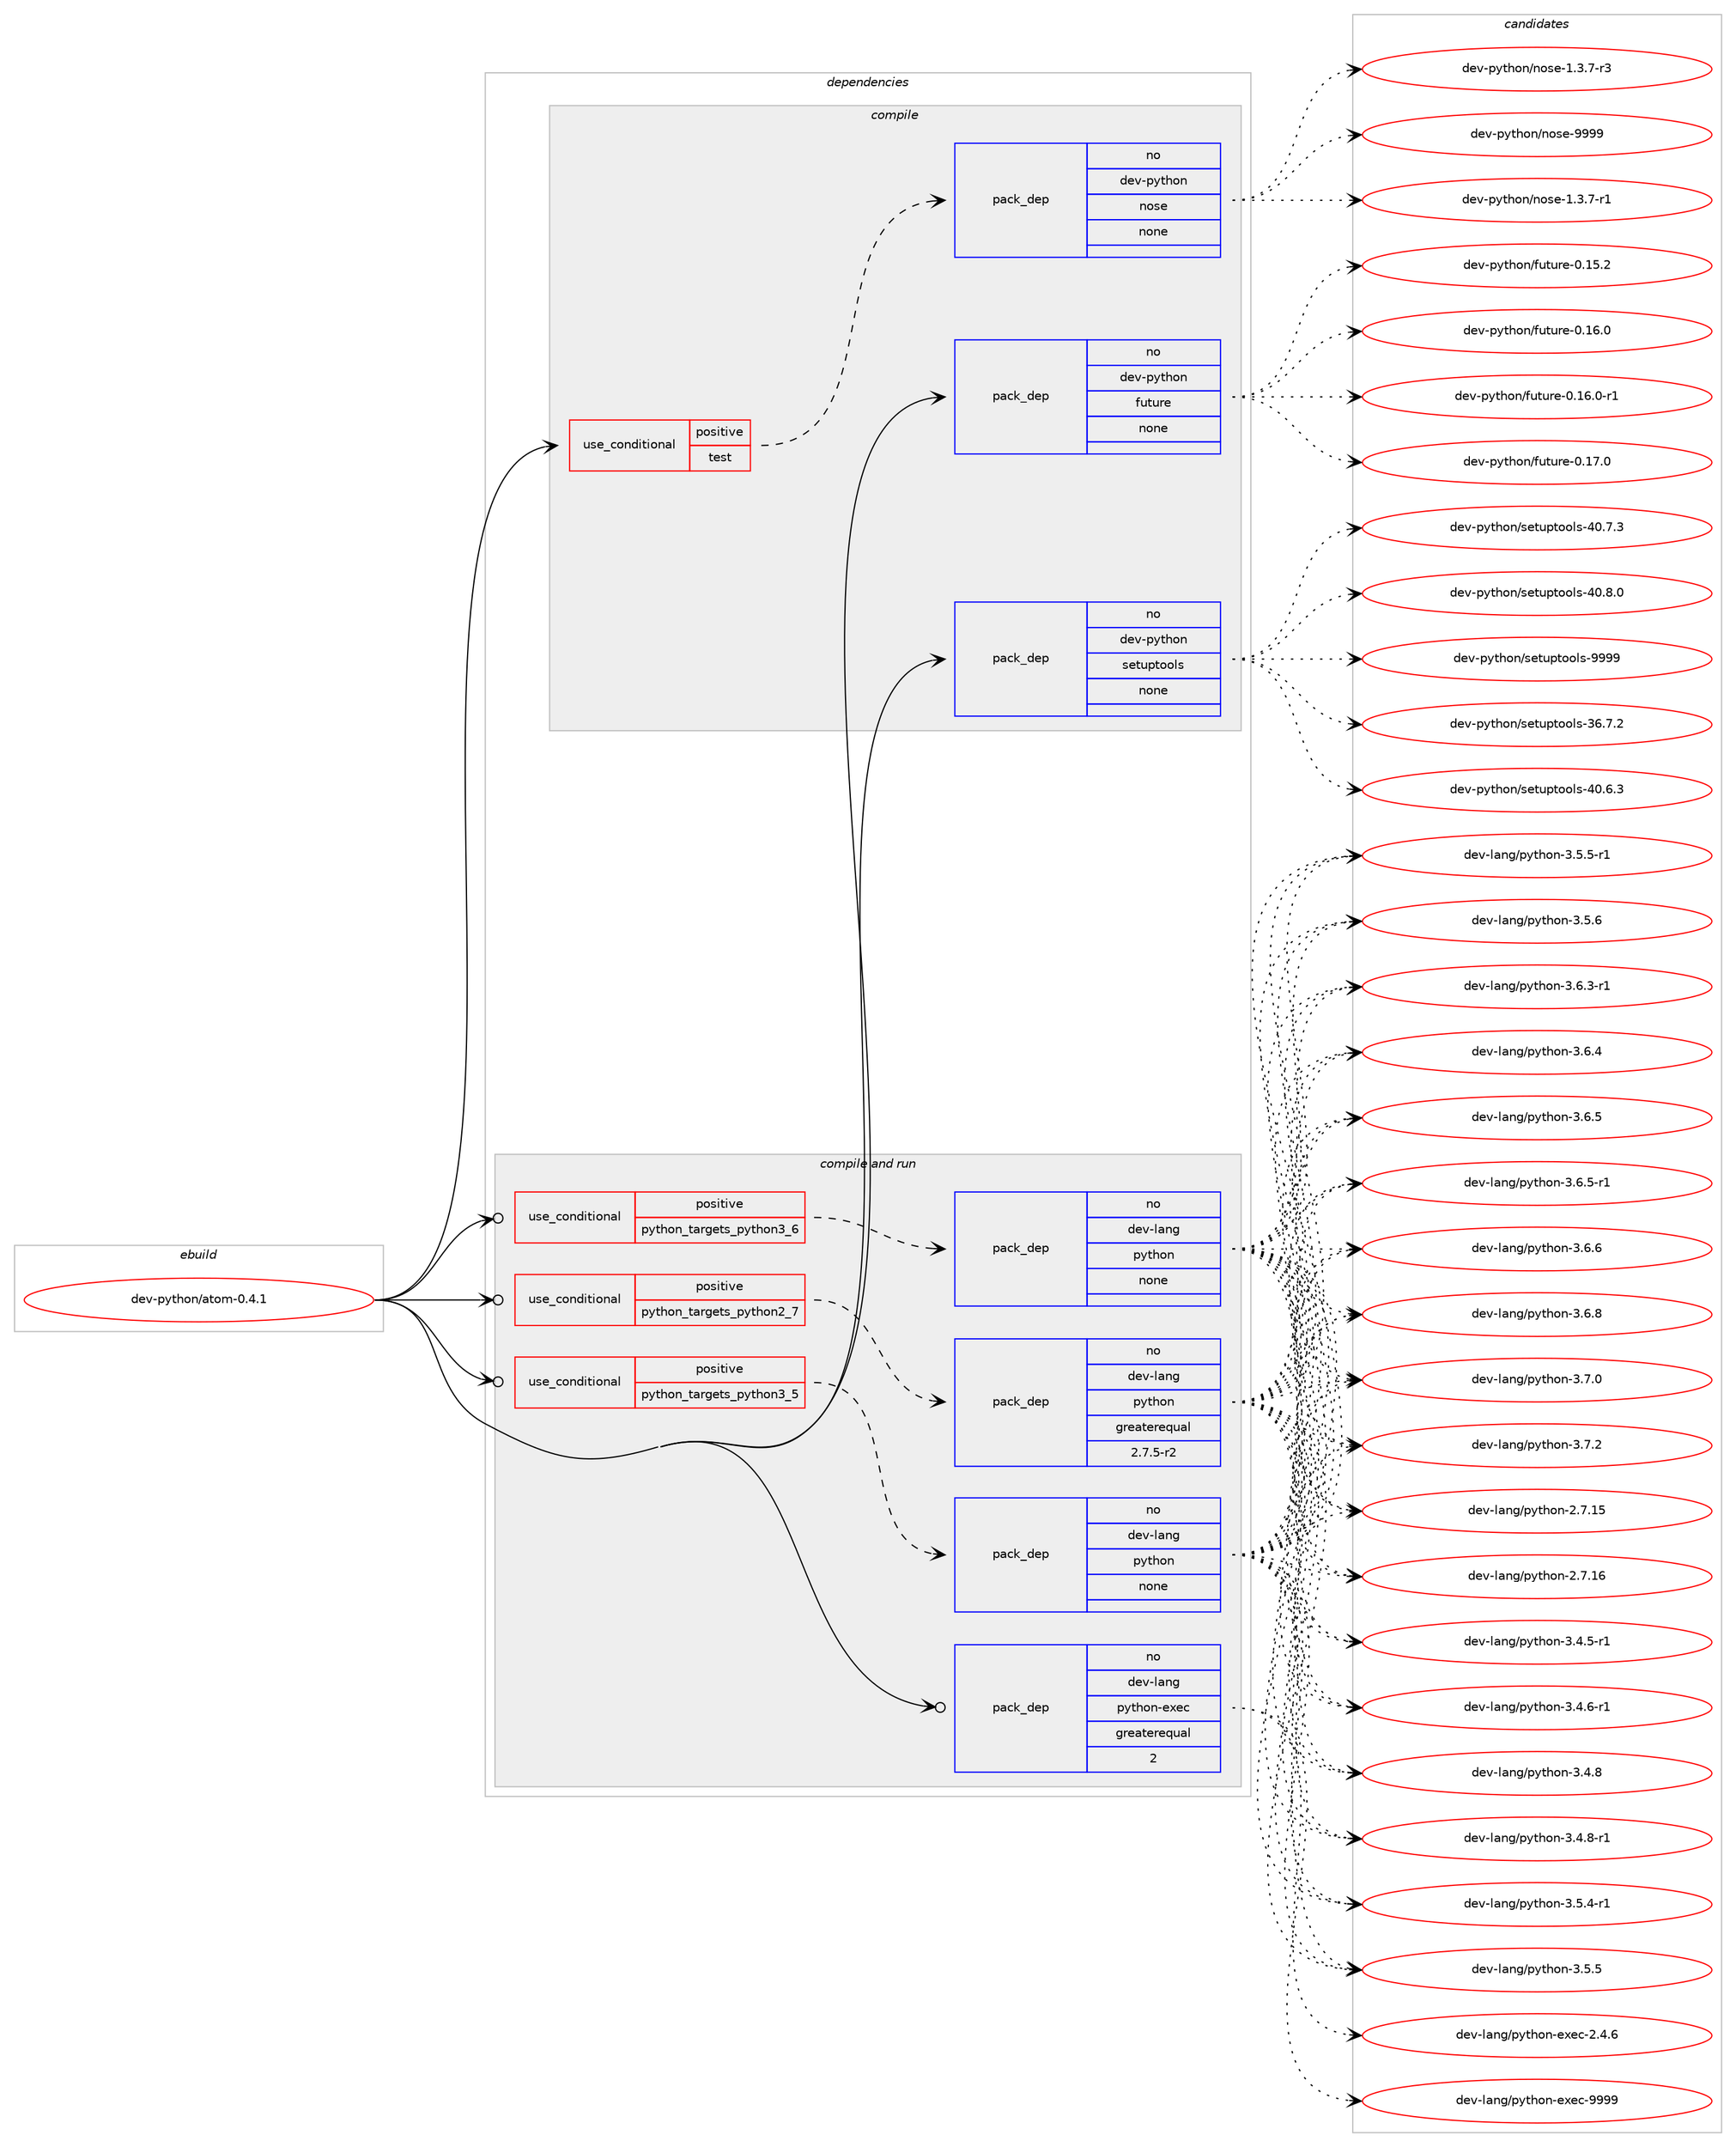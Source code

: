 digraph prolog {

# *************
# Graph options
# *************

newrank=true;
concentrate=true;
compound=true;
graph [rankdir=LR,fontname=Helvetica,fontsize=10,ranksep=1.5];#, ranksep=2.5, nodesep=0.2];
edge  [arrowhead=vee];
node  [fontname=Helvetica,fontsize=10];

# **********
# The ebuild
# **********

subgraph cluster_leftcol {
color=gray;
rank=same;
label=<<i>ebuild</i>>;
id [label="dev-python/atom-0.4.1", color=red, width=4, href="../dev-python/atom-0.4.1.svg"];
}

# ****************
# The dependencies
# ****************

subgraph cluster_midcol {
color=gray;
label=<<i>dependencies</i>>;
subgraph cluster_compile {
fillcolor="#eeeeee";
style=filled;
label=<<i>compile</i>>;
subgraph cond371150 {
dependency1399449 [label=<<TABLE BORDER="0" CELLBORDER="1" CELLSPACING="0" CELLPADDING="4"><TR><TD ROWSPAN="3" CELLPADDING="10">use_conditional</TD></TR><TR><TD>positive</TD></TR><TR><TD>test</TD></TR></TABLE>>, shape=none, color=red];
subgraph pack1005074 {
dependency1399450 [label=<<TABLE BORDER="0" CELLBORDER="1" CELLSPACING="0" CELLPADDING="4" WIDTH="220"><TR><TD ROWSPAN="6" CELLPADDING="30">pack_dep</TD></TR><TR><TD WIDTH="110">no</TD></TR><TR><TD>dev-python</TD></TR><TR><TD>nose</TD></TR><TR><TD>none</TD></TR><TR><TD></TD></TR></TABLE>>, shape=none, color=blue];
}
dependency1399449:e -> dependency1399450:w [weight=20,style="dashed",arrowhead="vee"];
}
id:e -> dependency1399449:w [weight=20,style="solid",arrowhead="vee"];
subgraph pack1005075 {
dependency1399451 [label=<<TABLE BORDER="0" CELLBORDER="1" CELLSPACING="0" CELLPADDING="4" WIDTH="220"><TR><TD ROWSPAN="6" CELLPADDING="30">pack_dep</TD></TR><TR><TD WIDTH="110">no</TD></TR><TR><TD>dev-python</TD></TR><TR><TD>future</TD></TR><TR><TD>none</TD></TR><TR><TD></TD></TR></TABLE>>, shape=none, color=blue];
}
id:e -> dependency1399451:w [weight=20,style="solid",arrowhead="vee"];
subgraph pack1005076 {
dependency1399452 [label=<<TABLE BORDER="0" CELLBORDER="1" CELLSPACING="0" CELLPADDING="4" WIDTH="220"><TR><TD ROWSPAN="6" CELLPADDING="30">pack_dep</TD></TR><TR><TD WIDTH="110">no</TD></TR><TR><TD>dev-python</TD></TR><TR><TD>setuptools</TD></TR><TR><TD>none</TD></TR><TR><TD></TD></TR></TABLE>>, shape=none, color=blue];
}
id:e -> dependency1399452:w [weight=20,style="solid",arrowhead="vee"];
}
subgraph cluster_compileandrun {
fillcolor="#eeeeee";
style=filled;
label=<<i>compile and run</i>>;
subgraph cond371151 {
dependency1399453 [label=<<TABLE BORDER="0" CELLBORDER="1" CELLSPACING="0" CELLPADDING="4"><TR><TD ROWSPAN="3" CELLPADDING="10">use_conditional</TD></TR><TR><TD>positive</TD></TR><TR><TD>python_targets_python2_7</TD></TR></TABLE>>, shape=none, color=red];
subgraph pack1005077 {
dependency1399454 [label=<<TABLE BORDER="0" CELLBORDER="1" CELLSPACING="0" CELLPADDING="4" WIDTH="220"><TR><TD ROWSPAN="6" CELLPADDING="30">pack_dep</TD></TR><TR><TD WIDTH="110">no</TD></TR><TR><TD>dev-lang</TD></TR><TR><TD>python</TD></TR><TR><TD>greaterequal</TD></TR><TR><TD>2.7.5-r2</TD></TR></TABLE>>, shape=none, color=blue];
}
dependency1399453:e -> dependency1399454:w [weight=20,style="dashed",arrowhead="vee"];
}
id:e -> dependency1399453:w [weight=20,style="solid",arrowhead="odotvee"];
subgraph cond371152 {
dependency1399455 [label=<<TABLE BORDER="0" CELLBORDER="1" CELLSPACING="0" CELLPADDING="4"><TR><TD ROWSPAN="3" CELLPADDING="10">use_conditional</TD></TR><TR><TD>positive</TD></TR><TR><TD>python_targets_python3_5</TD></TR></TABLE>>, shape=none, color=red];
subgraph pack1005078 {
dependency1399456 [label=<<TABLE BORDER="0" CELLBORDER="1" CELLSPACING="0" CELLPADDING="4" WIDTH="220"><TR><TD ROWSPAN="6" CELLPADDING="30">pack_dep</TD></TR><TR><TD WIDTH="110">no</TD></TR><TR><TD>dev-lang</TD></TR><TR><TD>python</TD></TR><TR><TD>none</TD></TR><TR><TD></TD></TR></TABLE>>, shape=none, color=blue];
}
dependency1399455:e -> dependency1399456:w [weight=20,style="dashed",arrowhead="vee"];
}
id:e -> dependency1399455:w [weight=20,style="solid",arrowhead="odotvee"];
subgraph cond371153 {
dependency1399457 [label=<<TABLE BORDER="0" CELLBORDER="1" CELLSPACING="0" CELLPADDING="4"><TR><TD ROWSPAN="3" CELLPADDING="10">use_conditional</TD></TR><TR><TD>positive</TD></TR><TR><TD>python_targets_python3_6</TD></TR></TABLE>>, shape=none, color=red];
subgraph pack1005079 {
dependency1399458 [label=<<TABLE BORDER="0" CELLBORDER="1" CELLSPACING="0" CELLPADDING="4" WIDTH="220"><TR><TD ROWSPAN="6" CELLPADDING="30">pack_dep</TD></TR><TR><TD WIDTH="110">no</TD></TR><TR><TD>dev-lang</TD></TR><TR><TD>python</TD></TR><TR><TD>none</TD></TR><TR><TD></TD></TR></TABLE>>, shape=none, color=blue];
}
dependency1399457:e -> dependency1399458:w [weight=20,style="dashed",arrowhead="vee"];
}
id:e -> dependency1399457:w [weight=20,style="solid",arrowhead="odotvee"];
subgraph pack1005080 {
dependency1399459 [label=<<TABLE BORDER="0" CELLBORDER="1" CELLSPACING="0" CELLPADDING="4" WIDTH="220"><TR><TD ROWSPAN="6" CELLPADDING="30">pack_dep</TD></TR><TR><TD WIDTH="110">no</TD></TR><TR><TD>dev-lang</TD></TR><TR><TD>python-exec</TD></TR><TR><TD>greaterequal</TD></TR><TR><TD>2</TD></TR></TABLE>>, shape=none, color=blue];
}
id:e -> dependency1399459:w [weight=20,style="solid",arrowhead="odotvee"];
}
subgraph cluster_run {
fillcolor="#eeeeee";
style=filled;
label=<<i>run</i>>;
}
}

# **************
# The candidates
# **************

subgraph cluster_choices {
rank=same;
color=gray;
label=<<i>candidates</i>>;

subgraph choice1005074 {
color=black;
nodesep=1;
choice10010111845112121116104111110471101111151014549465146554511449 [label="dev-python/nose-1.3.7-r1", color=red, width=4,href="../dev-python/nose-1.3.7-r1.svg"];
choice10010111845112121116104111110471101111151014549465146554511451 [label="dev-python/nose-1.3.7-r3", color=red, width=4,href="../dev-python/nose-1.3.7-r3.svg"];
choice10010111845112121116104111110471101111151014557575757 [label="dev-python/nose-9999", color=red, width=4,href="../dev-python/nose-9999.svg"];
dependency1399450:e -> choice10010111845112121116104111110471101111151014549465146554511449:w [style=dotted,weight="100"];
dependency1399450:e -> choice10010111845112121116104111110471101111151014549465146554511451:w [style=dotted,weight="100"];
dependency1399450:e -> choice10010111845112121116104111110471101111151014557575757:w [style=dotted,weight="100"];
}
subgraph choice1005075 {
color=black;
nodesep=1;
choice100101118451121211161041111104710211711611711410145484649534650 [label="dev-python/future-0.15.2", color=red, width=4,href="../dev-python/future-0.15.2.svg"];
choice100101118451121211161041111104710211711611711410145484649544648 [label="dev-python/future-0.16.0", color=red, width=4,href="../dev-python/future-0.16.0.svg"];
choice1001011184511212111610411111047102117116117114101454846495446484511449 [label="dev-python/future-0.16.0-r1", color=red, width=4,href="../dev-python/future-0.16.0-r1.svg"];
choice100101118451121211161041111104710211711611711410145484649554648 [label="dev-python/future-0.17.0", color=red, width=4,href="../dev-python/future-0.17.0.svg"];
dependency1399451:e -> choice100101118451121211161041111104710211711611711410145484649534650:w [style=dotted,weight="100"];
dependency1399451:e -> choice100101118451121211161041111104710211711611711410145484649544648:w [style=dotted,weight="100"];
dependency1399451:e -> choice1001011184511212111610411111047102117116117114101454846495446484511449:w [style=dotted,weight="100"];
dependency1399451:e -> choice100101118451121211161041111104710211711611711410145484649554648:w [style=dotted,weight="100"];
}
subgraph choice1005076 {
color=black;
nodesep=1;
choice100101118451121211161041111104711510111611711211611111110811545515446554650 [label="dev-python/setuptools-36.7.2", color=red, width=4,href="../dev-python/setuptools-36.7.2.svg"];
choice100101118451121211161041111104711510111611711211611111110811545524846544651 [label="dev-python/setuptools-40.6.3", color=red, width=4,href="../dev-python/setuptools-40.6.3.svg"];
choice100101118451121211161041111104711510111611711211611111110811545524846554651 [label="dev-python/setuptools-40.7.3", color=red, width=4,href="../dev-python/setuptools-40.7.3.svg"];
choice100101118451121211161041111104711510111611711211611111110811545524846564648 [label="dev-python/setuptools-40.8.0", color=red, width=4,href="../dev-python/setuptools-40.8.0.svg"];
choice10010111845112121116104111110471151011161171121161111111081154557575757 [label="dev-python/setuptools-9999", color=red, width=4,href="../dev-python/setuptools-9999.svg"];
dependency1399452:e -> choice100101118451121211161041111104711510111611711211611111110811545515446554650:w [style=dotted,weight="100"];
dependency1399452:e -> choice100101118451121211161041111104711510111611711211611111110811545524846544651:w [style=dotted,weight="100"];
dependency1399452:e -> choice100101118451121211161041111104711510111611711211611111110811545524846554651:w [style=dotted,weight="100"];
dependency1399452:e -> choice100101118451121211161041111104711510111611711211611111110811545524846564648:w [style=dotted,weight="100"];
dependency1399452:e -> choice10010111845112121116104111110471151011161171121161111111081154557575757:w [style=dotted,weight="100"];
}
subgraph choice1005077 {
color=black;
nodesep=1;
choice10010111845108971101034711212111610411111045504655464953 [label="dev-lang/python-2.7.15", color=red, width=4,href="../dev-lang/python-2.7.15.svg"];
choice10010111845108971101034711212111610411111045504655464954 [label="dev-lang/python-2.7.16", color=red, width=4,href="../dev-lang/python-2.7.16.svg"];
choice1001011184510897110103471121211161041111104551465246534511449 [label="dev-lang/python-3.4.5-r1", color=red, width=4,href="../dev-lang/python-3.4.5-r1.svg"];
choice1001011184510897110103471121211161041111104551465246544511449 [label="dev-lang/python-3.4.6-r1", color=red, width=4,href="../dev-lang/python-3.4.6-r1.svg"];
choice100101118451089711010347112121116104111110455146524656 [label="dev-lang/python-3.4.8", color=red, width=4,href="../dev-lang/python-3.4.8.svg"];
choice1001011184510897110103471121211161041111104551465246564511449 [label="dev-lang/python-3.4.8-r1", color=red, width=4,href="../dev-lang/python-3.4.8-r1.svg"];
choice1001011184510897110103471121211161041111104551465346524511449 [label="dev-lang/python-3.5.4-r1", color=red, width=4,href="../dev-lang/python-3.5.4-r1.svg"];
choice100101118451089711010347112121116104111110455146534653 [label="dev-lang/python-3.5.5", color=red, width=4,href="../dev-lang/python-3.5.5.svg"];
choice1001011184510897110103471121211161041111104551465346534511449 [label="dev-lang/python-3.5.5-r1", color=red, width=4,href="../dev-lang/python-3.5.5-r1.svg"];
choice100101118451089711010347112121116104111110455146534654 [label="dev-lang/python-3.5.6", color=red, width=4,href="../dev-lang/python-3.5.6.svg"];
choice1001011184510897110103471121211161041111104551465446514511449 [label="dev-lang/python-3.6.3-r1", color=red, width=4,href="../dev-lang/python-3.6.3-r1.svg"];
choice100101118451089711010347112121116104111110455146544652 [label="dev-lang/python-3.6.4", color=red, width=4,href="../dev-lang/python-3.6.4.svg"];
choice100101118451089711010347112121116104111110455146544653 [label="dev-lang/python-3.6.5", color=red, width=4,href="../dev-lang/python-3.6.5.svg"];
choice1001011184510897110103471121211161041111104551465446534511449 [label="dev-lang/python-3.6.5-r1", color=red, width=4,href="../dev-lang/python-3.6.5-r1.svg"];
choice100101118451089711010347112121116104111110455146544654 [label="dev-lang/python-3.6.6", color=red, width=4,href="../dev-lang/python-3.6.6.svg"];
choice100101118451089711010347112121116104111110455146544656 [label="dev-lang/python-3.6.8", color=red, width=4,href="../dev-lang/python-3.6.8.svg"];
choice100101118451089711010347112121116104111110455146554648 [label="dev-lang/python-3.7.0", color=red, width=4,href="../dev-lang/python-3.7.0.svg"];
choice100101118451089711010347112121116104111110455146554650 [label="dev-lang/python-3.7.2", color=red, width=4,href="../dev-lang/python-3.7.2.svg"];
dependency1399454:e -> choice10010111845108971101034711212111610411111045504655464953:w [style=dotted,weight="100"];
dependency1399454:e -> choice10010111845108971101034711212111610411111045504655464954:w [style=dotted,weight="100"];
dependency1399454:e -> choice1001011184510897110103471121211161041111104551465246534511449:w [style=dotted,weight="100"];
dependency1399454:e -> choice1001011184510897110103471121211161041111104551465246544511449:w [style=dotted,weight="100"];
dependency1399454:e -> choice100101118451089711010347112121116104111110455146524656:w [style=dotted,weight="100"];
dependency1399454:e -> choice1001011184510897110103471121211161041111104551465246564511449:w [style=dotted,weight="100"];
dependency1399454:e -> choice1001011184510897110103471121211161041111104551465346524511449:w [style=dotted,weight="100"];
dependency1399454:e -> choice100101118451089711010347112121116104111110455146534653:w [style=dotted,weight="100"];
dependency1399454:e -> choice1001011184510897110103471121211161041111104551465346534511449:w [style=dotted,weight="100"];
dependency1399454:e -> choice100101118451089711010347112121116104111110455146534654:w [style=dotted,weight="100"];
dependency1399454:e -> choice1001011184510897110103471121211161041111104551465446514511449:w [style=dotted,weight="100"];
dependency1399454:e -> choice100101118451089711010347112121116104111110455146544652:w [style=dotted,weight="100"];
dependency1399454:e -> choice100101118451089711010347112121116104111110455146544653:w [style=dotted,weight="100"];
dependency1399454:e -> choice1001011184510897110103471121211161041111104551465446534511449:w [style=dotted,weight="100"];
dependency1399454:e -> choice100101118451089711010347112121116104111110455146544654:w [style=dotted,weight="100"];
dependency1399454:e -> choice100101118451089711010347112121116104111110455146544656:w [style=dotted,weight="100"];
dependency1399454:e -> choice100101118451089711010347112121116104111110455146554648:w [style=dotted,weight="100"];
dependency1399454:e -> choice100101118451089711010347112121116104111110455146554650:w [style=dotted,weight="100"];
}
subgraph choice1005078 {
color=black;
nodesep=1;
choice10010111845108971101034711212111610411111045504655464953 [label="dev-lang/python-2.7.15", color=red, width=4,href="../dev-lang/python-2.7.15.svg"];
choice10010111845108971101034711212111610411111045504655464954 [label="dev-lang/python-2.7.16", color=red, width=4,href="../dev-lang/python-2.7.16.svg"];
choice1001011184510897110103471121211161041111104551465246534511449 [label="dev-lang/python-3.4.5-r1", color=red, width=4,href="../dev-lang/python-3.4.5-r1.svg"];
choice1001011184510897110103471121211161041111104551465246544511449 [label="dev-lang/python-3.4.6-r1", color=red, width=4,href="../dev-lang/python-3.4.6-r1.svg"];
choice100101118451089711010347112121116104111110455146524656 [label="dev-lang/python-3.4.8", color=red, width=4,href="../dev-lang/python-3.4.8.svg"];
choice1001011184510897110103471121211161041111104551465246564511449 [label="dev-lang/python-3.4.8-r1", color=red, width=4,href="../dev-lang/python-3.4.8-r1.svg"];
choice1001011184510897110103471121211161041111104551465346524511449 [label="dev-lang/python-3.5.4-r1", color=red, width=4,href="../dev-lang/python-3.5.4-r1.svg"];
choice100101118451089711010347112121116104111110455146534653 [label="dev-lang/python-3.5.5", color=red, width=4,href="../dev-lang/python-3.5.5.svg"];
choice1001011184510897110103471121211161041111104551465346534511449 [label="dev-lang/python-3.5.5-r1", color=red, width=4,href="../dev-lang/python-3.5.5-r1.svg"];
choice100101118451089711010347112121116104111110455146534654 [label="dev-lang/python-3.5.6", color=red, width=4,href="../dev-lang/python-3.5.6.svg"];
choice1001011184510897110103471121211161041111104551465446514511449 [label="dev-lang/python-3.6.3-r1", color=red, width=4,href="../dev-lang/python-3.6.3-r1.svg"];
choice100101118451089711010347112121116104111110455146544652 [label="dev-lang/python-3.6.4", color=red, width=4,href="../dev-lang/python-3.6.4.svg"];
choice100101118451089711010347112121116104111110455146544653 [label="dev-lang/python-3.6.5", color=red, width=4,href="../dev-lang/python-3.6.5.svg"];
choice1001011184510897110103471121211161041111104551465446534511449 [label="dev-lang/python-3.6.5-r1", color=red, width=4,href="../dev-lang/python-3.6.5-r1.svg"];
choice100101118451089711010347112121116104111110455146544654 [label="dev-lang/python-3.6.6", color=red, width=4,href="../dev-lang/python-3.6.6.svg"];
choice100101118451089711010347112121116104111110455146544656 [label="dev-lang/python-3.6.8", color=red, width=4,href="../dev-lang/python-3.6.8.svg"];
choice100101118451089711010347112121116104111110455146554648 [label="dev-lang/python-3.7.0", color=red, width=4,href="../dev-lang/python-3.7.0.svg"];
choice100101118451089711010347112121116104111110455146554650 [label="dev-lang/python-3.7.2", color=red, width=4,href="../dev-lang/python-3.7.2.svg"];
dependency1399456:e -> choice10010111845108971101034711212111610411111045504655464953:w [style=dotted,weight="100"];
dependency1399456:e -> choice10010111845108971101034711212111610411111045504655464954:w [style=dotted,weight="100"];
dependency1399456:e -> choice1001011184510897110103471121211161041111104551465246534511449:w [style=dotted,weight="100"];
dependency1399456:e -> choice1001011184510897110103471121211161041111104551465246544511449:w [style=dotted,weight="100"];
dependency1399456:e -> choice100101118451089711010347112121116104111110455146524656:w [style=dotted,weight="100"];
dependency1399456:e -> choice1001011184510897110103471121211161041111104551465246564511449:w [style=dotted,weight="100"];
dependency1399456:e -> choice1001011184510897110103471121211161041111104551465346524511449:w [style=dotted,weight="100"];
dependency1399456:e -> choice100101118451089711010347112121116104111110455146534653:w [style=dotted,weight="100"];
dependency1399456:e -> choice1001011184510897110103471121211161041111104551465346534511449:w [style=dotted,weight="100"];
dependency1399456:e -> choice100101118451089711010347112121116104111110455146534654:w [style=dotted,weight="100"];
dependency1399456:e -> choice1001011184510897110103471121211161041111104551465446514511449:w [style=dotted,weight="100"];
dependency1399456:e -> choice100101118451089711010347112121116104111110455146544652:w [style=dotted,weight="100"];
dependency1399456:e -> choice100101118451089711010347112121116104111110455146544653:w [style=dotted,weight="100"];
dependency1399456:e -> choice1001011184510897110103471121211161041111104551465446534511449:w [style=dotted,weight="100"];
dependency1399456:e -> choice100101118451089711010347112121116104111110455146544654:w [style=dotted,weight="100"];
dependency1399456:e -> choice100101118451089711010347112121116104111110455146544656:w [style=dotted,weight="100"];
dependency1399456:e -> choice100101118451089711010347112121116104111110455146554648:w [style=dotted,weight="100"];
dependency1399456:e -> choice100101118451089711010347112121116104111110455146554650:w [style=dotted,weight="100"];
}
subgraph choice1005079 {
color=black;
nodesep=1;
choice10010111845108971101034711212111610411111045504655464953 [label="dev-lang/python-2.7.15", color=red, width=4,href="../dev-lang/python-2.7.15.svg"];
choice10010111845108971101034711212111610411111045504655464954 [label="dev-lang/python-2.7.16", color=red, width=4,href="../dev-lang/python-2.7.16.svg"];
choice1001011184510897110103471121211161041111104551465246534511449 [label="dev-lang/python-3.4.5-r1", color=red, width=4,href="../dev-lang/python-3.4.5-r1.svg"];
choice1001011184510897110103471121211161041111104551465246544511449 [label="dev-lang/python-3.4.6-r1", color=red, width=4,href="../dev-lang/python-3.4.6-r1.svg"];
choice100101118451089711010347112121116104111110455146524656 [label="dev-lang/python-3.4.8", color=red, width=4,href="../dev-lang/python-3.4.8.svg"];
choice1001011184510897110103471121211161041111104551465246564511449 [label="dev-lang/python-3.4.8-r1", color=red, width=4,href="../dev-lang/python-3.4.8-r1.svg"];
choice1001011184510897110103471121211161041111104551465346524511449 [label="dev-lang/python-3.5.4-r1", color=red, width=4,href="../dev-lang/python-3.5.4-r1.svg"];
choice100101118451089711010347112121116104111110455146534653 [label="dev-lang/python-3.5.5", color=red, width=4,href="../dev-lang/python-3.5.5.svg"];
choice1001011184510897110103471121211161041111104551465346534511449 [label="dev-lang/python-3.5.5-r1", color=red, width=4,href="../dev-lang/python-3.5.5-r1.svg"];
choice100101118451089711010347112121116104111110455146534654 [label="dev-lang/python-3.5.6", color=red, width=4,href="../dev-lang/python-3.5.6.svg"];
choice1001011184510897110103471121211161041111104551465446514511449 [label="dev-lang/python-3.6.3-r1", color=red, width=4,href="../dev-lang/python-3.6.3-r1.svg"];
choice100101118451089711010347112121116104111110455146544652 [label="dev-lang/python-3.6.4", color=red, width=4,href="../dev-lang/python-3.6.4.svg"];
choice100101118451089711010347112121116104111110455146544653 [label="dev-lang/python-3.6.5", color=red, width=4,href="../dev-lang/python-3.6.5.svg"];
choice1001011184510897110103471121211161041111104551465446534511449 [label="dev-lang/python-3.6.5-r1", color=red, width=4,href="../dev-lang/python-3.6.5-r1.svg"];
choice100101118451089711010347112121116104111110455146544654 [label="dev-lang/python-3.6.6", color=red, width=4,href="../dev-lang/python-3.6.6.svg"];
choice100101118451089711010347112121116104111110455146544656 [label="dev-lang/python-3.6.8", color=red, width=4,href="../dev-lang/python-3.6.8.svg"];
choice100101118451089711010347112121116104111110455146554648 [label="dev-lang/python-3.7.0", color=red, width=4,href="../dev-lang/python-3.7.0.svg"];
choice100101118451089711010347112121116104111110455146554650 [label="dev-lang/python-3.7.2", color=red, width=4,href="../dev-lang/python-3.7.2.svg"];
dependency1399458:e -> choice10010111845108971101034711212111610411111045504655464953:w [style=dotted,weight="100"];
dependency1399458:e -> choice10010111845108971101034711212111610411111045504655464954:w [style=dotted,weight="100"];
dependency1399458:e -> choice1001011184510897110103471121211161041111104551465246534511449:w [style=dotted,weight="100"];
dependency1399458:e -> choice1001011184510897110103471121211161041111104551465246544511449:w [style=dotted,weight="100"];
dependency1399458:e -> choice100101118451089711010347112121116104111110455146524656:w [style=dotted,weight="100"];
dependency1399458:e -> choice1001011184510897110103471121211161041111104551465246564511449:w [style=dotted,weight="100"];
dependency1399458:e -> choice1001011184510897110103471121211161041111104551465346524511449:w [style=dotted,weight="100"];
dependency1399458:e -> choice100101118451089711010347112121116104111110455146534653:w [style=dotted,weight="100"];
dependency1399458:e -> choice1001011184510897110103471121211161041111104551465346534511449:w [style=dotted,weight="100"];
dependency1399458:e -> choice100101118451089711010347112121116104111110455146534654:w [style=dotted,weight="100"];
dependency1399458:e -> choice1001011184510897110103471121211161041111104551465446514511449:w [style=dotted,weight="100"];
dependency1399458:e -> choice100101118451089711010347112121116104111110455146544652:w [style=dotted,weight="100"];
dependency1399458:e -> choice100101118451089711010347112121116104111110455146544653:w [style=dotted,weight="100"];
dependency1399458:e -> choice1001011184510897110103471121211161041111104551465446534511449:w [style=dotted,weight="100"];
dependency1399458:e -> choice100101118451089711010347112121116104111110455146544654:w [style=dotted,weight="100"];
dependency1399458:e -> choice100101118451089711010347112121116104111110455146544656:w [style=dotted,weight="100"];
dependency1399458:e -> choice100101118451089711010347112121116104111110455146554648:w [style=dotted,weight="100"];
dependency1399458:e -> choice100101118451089711010347112121116104111110455146554650:w [style=dotted,weight="100"];
}
subgraph choice1005080 {
color=black;
nodesep=1;
choice1001011184510897110103471121211161041111104510112010199455046524654 [label="dev-lang/python-exec-2.4.6", color=red, width=4,href="../dev-lang/python-exec-2.4.6.svg"];
choice10010111845108971101034711212111610411111045101120101994557575757 [label="dev-lang/python-exec-9999", color=red, width=4,href="../dev-lang/python-exec-9999.svg"];
dependency1399459:e -> choice1001011184510897110103471121211161041111104510112010199455046524654:w [style=dotted,weight="100"];
dependency1399459:e -> choice10010111845108971101034711212111610411111045101120101994557575757:w [style=dotted,weight="100"];
}
}

}
